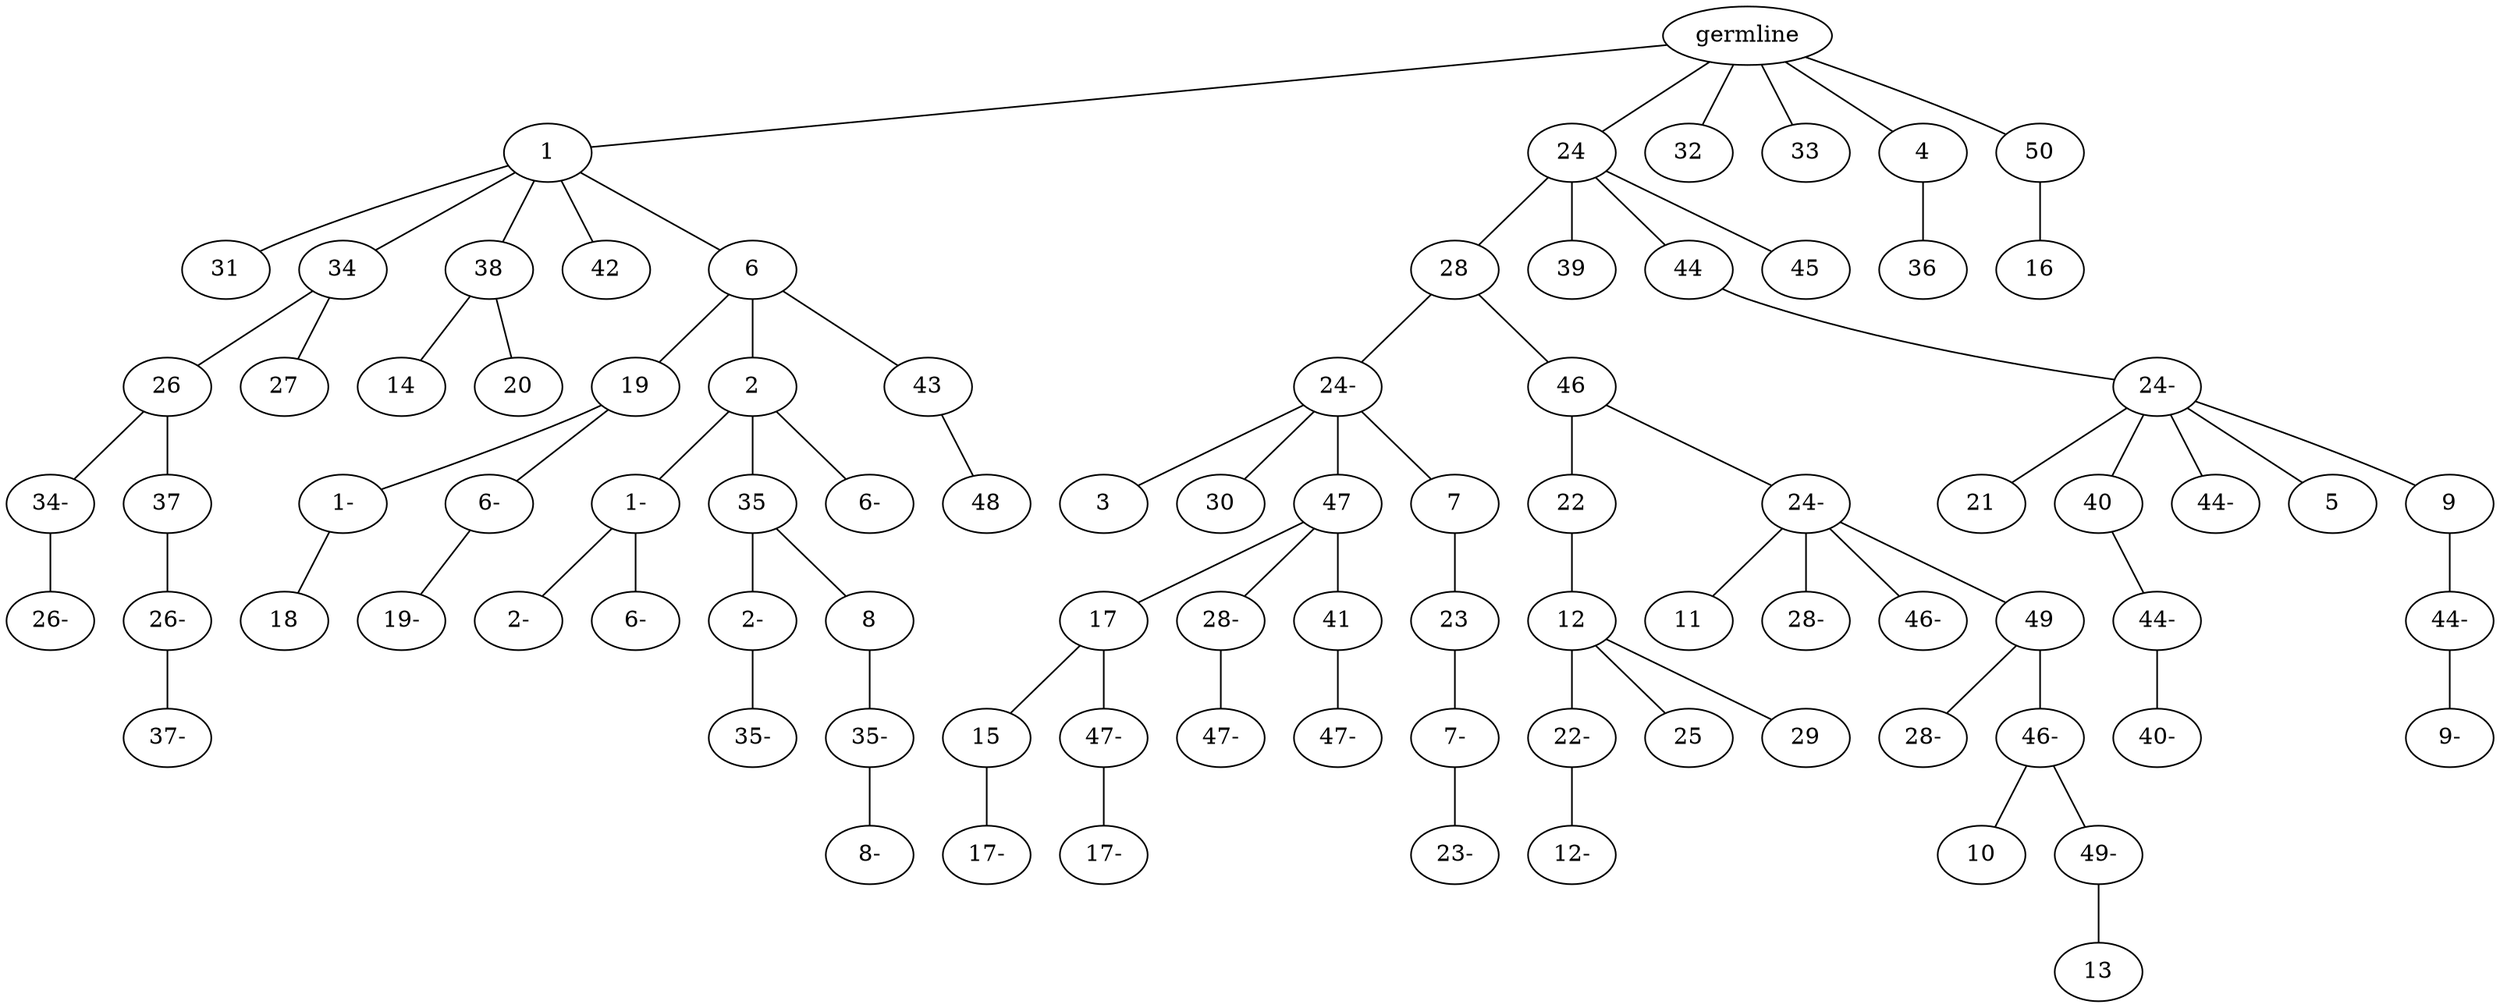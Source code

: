 graph tree {
    "139936622069888" [label="germline"];
    "139936622033360" [label="1"];
    "139936622034320" [label="31"];
    "139936641251072" [label="34"];
    "139936641251552" [label="26"];
    "139936641252560" [label="34-"];
    "139936641249536" [label="26-"];
    "139936641252272" [label="37"];
    "139936641250256" [label="26-"];
    "139936641252080" [label="37-"];
    "139936641252224" [label="27"];
    "139936622034080" [label="38"];
    "139936622211328" [label="14"];
    "139936622211760" [label="20"];
    "139936622212576" [label="42"];
    "139936622212048" [label="6"];
    "139936622212720" [label="19"];
    "139936622212912" [label="1-"];
    "139936622213200" [label="18"];
    "139936622213872" [label="6-"];
    "139936622213440" [label="19-"];
    "139936622214160" [label="2"];
    "139936622211952" [label="1-"];
    "139936622213824" [label="2-"];
    "139936622213776" [label="6-"];
    "139936622214880" [label="35"];
    "139936622214352" [label="2-"];
    "139936622214544" [label="35-"];
    "139936622214256" [label="8"];
    "139936622215072" [label="35-"];
    "139936622125312" [label="8-"];
    "139936622213680" [label="6-"];
    "139936622212000" [label="43"];
    "139936622214928" [label="48"];
    "139936622034176" [label="24"];
    "139936622215024" [label="28"];
    "139936622125408" [label="24-"];
    "139936622125216" [label="3"];
    "139936622125360" [label="30"];
    "139936622125792" [label="47"];
    "139936622126176" [label="17"];
    "139936622126608" [label="15"];
    "139936622127040" [label="17-"];
    "139936622127568" [label="47-"];
    "139936622127184" [label="17-"];
    "139936622127856" [label="28-"];
    "139936622126368" [label="47-"];
    "139936622127808" [label="41"];
    "139936622127424" [label="47-"];
    "139936622128288" [label="7"];
    "139936622127280" [label="23"];
    "139936622127952" [label="7-"];
    "139936622128432" [label="23-"];
    "139936622128576" [label="46"];
    "139936622128144" [label="22"];
    "139936622128336" [label="12"];
    "139936622128864" [label="22-"];
    "139936622128912" [label="12-"];
    "139936622128624" [label="25"];
    "139936626966640" [label="29"];
    "139936622128960" [label="24-"];
    "139936622129008" [label="11"];
    "139936632074592" [label="28-"];
    "139936632074880" [label="46-"];
    "139936632074784" [label="49"];
    "139936632074496" [label="28-"];
    "139936632074736" [label="46-"];
    "139936632075120" [label="10"];
    "139936632075360" [label="49-"];
    "139936632075648" [label="13"];
    "139936622125744" [label="39"];
    "139936622125984" [label="44"];
    "139936632075072" [label="24-"];
    "139936632076176" [label="21"];
    "139936632075744" [label="40"];
    "139936632076608" [label="44-"];
    "139936632076560" [label="40-"];
    "139936632077040" [label="44-"];
    "139936632075888" [label="5"];
    "139936632076368" [label="9"];
    "139936632076320" [label="44-"];
    "139936632077232" [label="9-"];
    "139936622128480" [label="45"];
    "139936622033984" [label="32"];
    "139936632077472" [label="33"];
    "139936632075408" [label="4"];
    "139936632077280" [label="36"];
    "139936632078192" [label="50"];
    "139936632077184" [label="16"];
    "139936622069888" -- "139936622033360";
    "139936622069888" -- "139936622034176";
    "139936622069888" -- "139936622033984";
    "139936622069888" -- "139936632077472";
    "139936622069888" -- "139936632075408";
    "139936622069888" -- "139936632078192";
    "139936622033360" -- "139936622034320";
    "139936622033360" -- "139936641251072";
    "139936622033360" -- "139936622034080";
    "139936622033360" -- "139936622212576";
    "139936622033360" -- "139936622212048";
    "139936641251072" -- "139936641251552";
    "139936641251072" -- "139936641252224";
    "139936641251552" -- "139936641252560";
    "139936641251552" -- "139936641252272";
    "139936641252560" -- "139936641249536";
    "139936641252272" -- "139936641250256";
    "139936641250256" -- "139936641252080";
    "139936622034080" -- "139936622211328";
    "139936622034080" -- "139936622211760";
    "139936622212048" -- "139936622212720";
    "139936622212048" -- "139936622214160";
    "139936622212048" -- "139936622212000";
    "139936622212720" -- "139936622212912";
    "139936622212720" -- "139936622213872";
    "139936622212912" -- "139936622213200";
    "139936622213872" -- "139936622213440";
    "139936622214160" -- "139936622211952";
    "139936622214160" -- "139936622214880";
    "139936622214160" -- "139936622213680";
    "139936622211952" -- "139936622213824";
    "139936622211952" -- "139936622213776";
    "139936622214880" -- "139936622214352";
    "139936622214880" -- "139936622214256";
    "139936622214352" -- "139936622214544";
    "139936622214256" -- "139936622215072";
    "139936622215072" -- "139936622125312";
    "139936622212000" -- "139936622214928";
    "139936622034176" -- "139936622215024";
    "139936622034176" -- "139936622125744";
    "139936622034176" -- "139936622125984";
    "139936622034176" -- "139936622128480";
    "139936622215024" -- "139936622125408";
    "139936622215024" -- "139936622128576";
    "139936622125408" -- "139936622125216";
    "139936622125408" -- "139936622125360";
    "139936622125408" -- "139936622125792";
    "139936622125408" -- "139936622128288";
    "139936622125792" -- "139936622126176";
    "139936622125792" -- "139936622127856";
    "139936622125792" -- "139936622127808";
    "139936622126176" -- "139936622126608";
    "139936622126176" -- "139936622127568";
    "139936622126608" -- "139936622127040";
    "139936622127568" -- "139936622127184";
    "139936622127856" -- "139936622126368";
    "139936622127808" -- "139936622127424";
    "139936622128288" -- "139936622127280";
    "139936622127280" -- "139936622127952";
    "139936622127952" -- "139936622128432";
    "139936622128576" -- "139936622128144";
    "139936622128576" -- "139936622128960";
    "139936622128144" -- "139936622128336";
    "139936622128336" -- "139936622128864";
    "139936622128336" -- "139936622128624";
    "139936622128336" -- "139936626966640";
    "139936622128864" -- "139936622128912";
    "139936622128960" -- "139936622129008";
    "139936622128960" -- "139936632074592";
    "139936622128960" -- "139936632074880";
    "139936622128960" -- "139936632074784";
    "139936632074784" -- "139936632074496";
    "139936632074784" -- "139936632074736";
    "139936632074736" -- "139936632075120";
    "139936632074736" -- "139936632075360";
    "139936632075360" -- "139936632075648";
    "139936622125984" -- "139936632075072";
    "139936632075072" -- "139936632076176";
    "139936632075072" -- "139936632075744";
    "139936632075072" -- "139936632077040";
    "139936632075072" -- "139936632075888";
    "139936632075072" -- "139936632076368";
    "139936632075744" -- "139936632076608";
    "139936632076608" -- "139936632076560";
    "139936632076368" -- "139936632076320";
    "139936632076320" -- "139936632077232";
    "139936632075408" -- "139936632077280";
    "139936632078192" -- "139936632077184";
}
